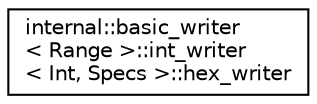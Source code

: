 digraph "Иерархия классов. Графический вид."
{
  edge [fontname="Helvetica",fontsize="10",labelfontname="Helvetica",labelfontsize="10"];
  node [fontname="Helvetica",fontsize="10",shape=record];
  rankdir="LR";
  Node0 [label="internal::basic_writer\l\< Range \>::int_writer\l\< Int, Specs \>::hex_writer",height=0.2,width=0.4,color="black", fillcolor="white", style="filled",URL="$structinternal_1_1basic__writer_1_1int__writer_1_1hex__writer.html"];
}
